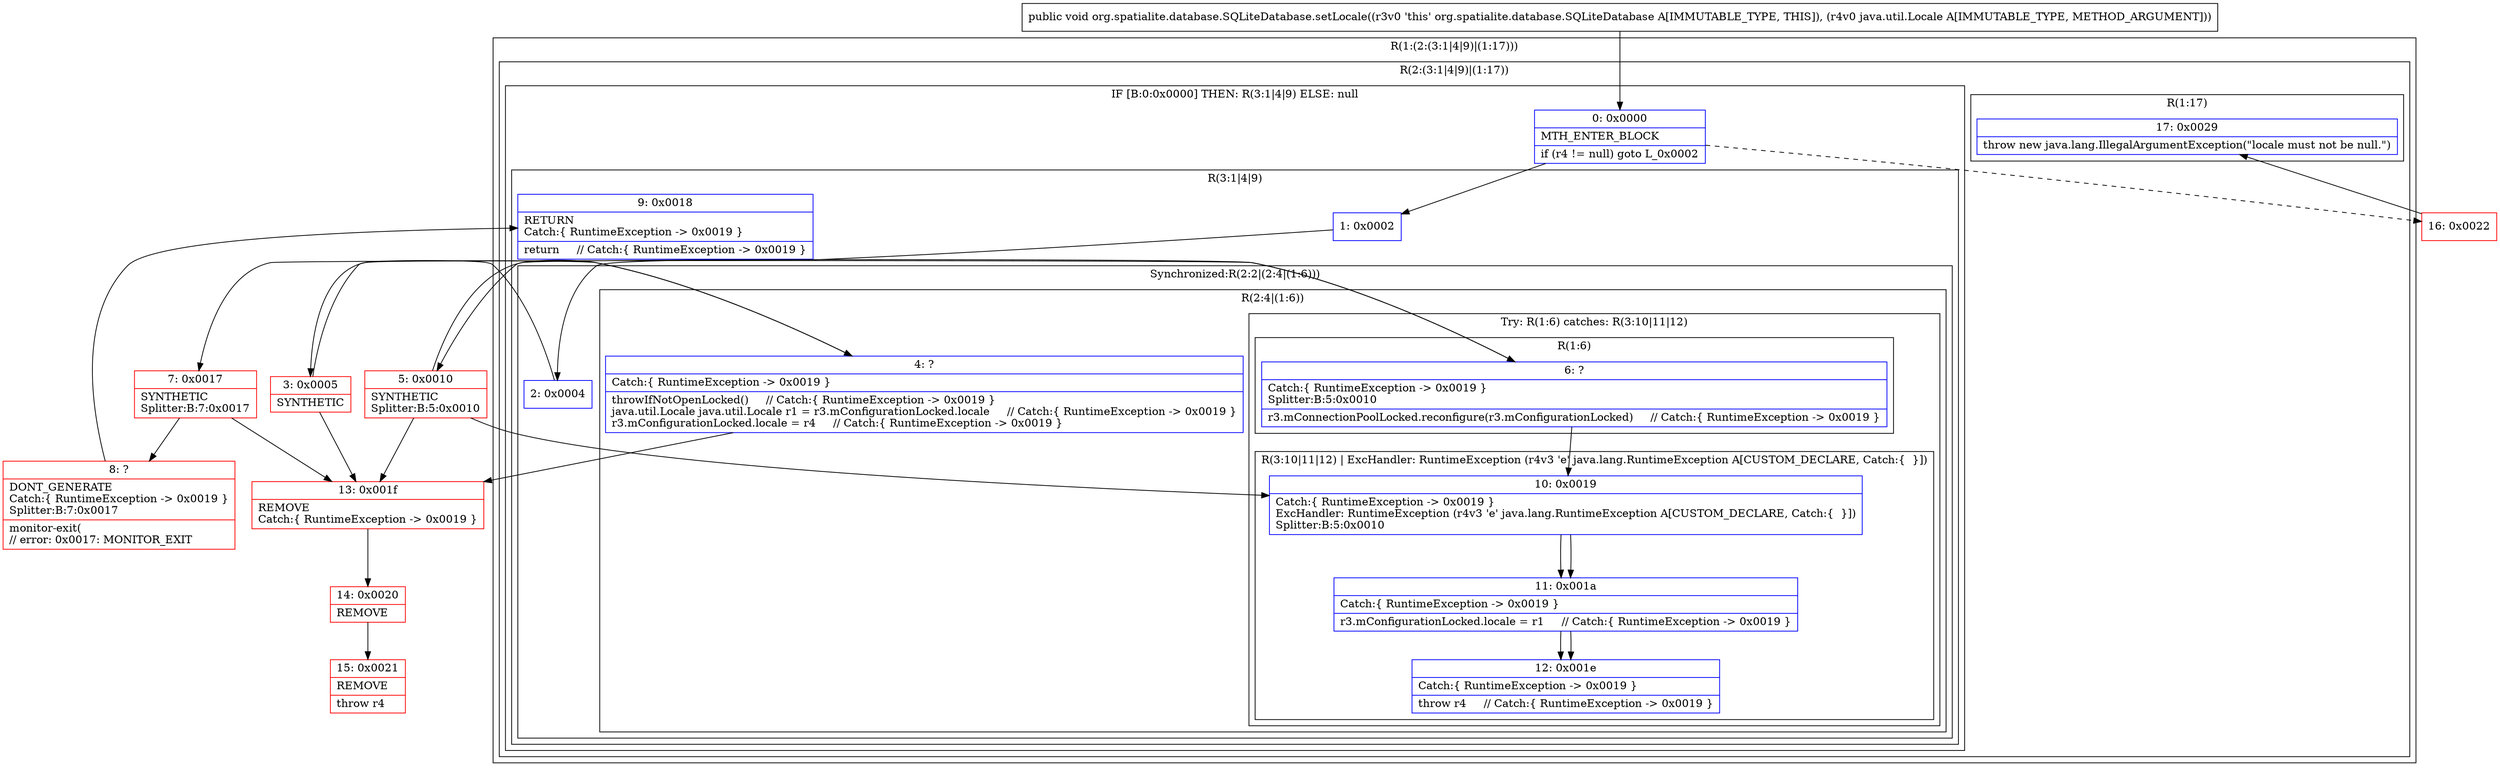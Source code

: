 digraph "CFG fororg.spatialite.database.SQLiteDatabase.setLocale(Ljava\/util\/Locale;)V" {
subgraph cluster_Region_516606924 {
label = "R(1:(2:(3:1|4|9)|(1:17)))";
node [shape=record,color=blue];
subgraph cluster_Region_672120844 {
label = "R(2:(3:1|4|9)|(1:17))";
node [shape=record,color=blue];
subgraph cluster_IfRegion_1292722258 {
label = "IF [B:0:0x0000] THEN: R(3:1|4|9) ELSE: null";
node [shape=record,color=blue];
Node_0 [shape=record,label="{0\:\ 0x0000|MTH_ENTER_BLOCK\l|if (r4 != null) goto L_0x0002\l}"];
subgraph cluster_Region_718726677 {
label = "R(3:1|4|9)";
node [shape=record,color=blue];
Node_1 [shape=record,label="{1\:\ 0x0002}"];
subgraph cluster_SynchronizedRegion_1644878888 {
label = "Synchronized:R(2:2|(2:4|(1:6)))";
node [shape=record,color=blue];
Node_2 [shape=record,label="{2\:\ 0x0004}"];
subgraph cluster_Region_1501719757 {
label = "R(2:4|(1:6))";
node [shape=record,color=blue];
Node_4 [shape=record,label="{4\:\ ?|Catch:\{ RuntimeException \-\> 0x0019 \}\l|throwIfNotOpenLocked()     \/\/ Catch:\{ RuntimeException \-\> 0x0019 \}\ljava.util.Locale java.util.Locale r1 = r3.mConfigurationLocked.locale     \/\/ Catch:\{ RuntimeException \-\> 0x0019 \}\lr3.mConfigurationLocked.locale = r4     \/\/ Catch:\{ RuntimeException \-\> 0x0019 \}\l}"];
subgraph cluster_TryCatchRegion_886276037 {
label = "Try: R(1:6) catches: R(3:10|11|12)";
node [shape=record,color=blue];
subgraph cluster_Region_310023933 {
label = "R(1:6)";
node [shape=record,color=blue];
Node_6 [shape=record,label="{6\:\ ?|Catch:\{ RuntimeException \-\> 0x0019 \}\lSplitter:B:5:0x0010\l|r3.mConnectionPoolLocked.reconfigure(r3.mConfigurationLocked)     \/\/ Catch:\{ RuntimeException \-\> 0x0019 \}\l}"];
}
subgraph cluster_Region_653772291 {
label = "R(3:10|11|12) | ExcHandler: RuntimeException (r4v3 'e' java.lang.RuntimeException A[CUSTOM_DECLARE, Catch:\{  \}])\l";
node [shape=record,color=blue];
Node_10 [shape=record,label="{10\:\ 0x0019|Catch:\{ RuntimeException \-\> 0x0019 \}\lExcHandler: RuntimeException (r4v3 'e' java.lang.RuntimeException A[CUSTOM_DECLARE, Catch:\{  \}])\lSplitter:B:5:0x0010\l}"];
Node_11 [shape=record,label="{11\:\ 0x001a|Catch:\{ RuntimeException \-\> 0x0019 \}\l|r3.mConfigurationLocked.locale = r1     \/\/ Catch:\{ RuntimeException \-\> 0x0019 \}\l}"];
Node_12 [shape=record,label="{12\:\ 0x001e|Catch:\{ RuntimeException \-\> 0x0019 \}\l|throw r4     \/\/ Catch:\{ RuntimeException \-\> 0x0019 \}\l}"];
}
}
}
}
Node_9 [shape=record,label="{9\:\ 0x0018|RETURN\lCatch:\{ RuntimeException \-\> 0x0019 \}\l|return     \/\/ Catch:\{ RuntimeException \-\> 0x0019 \}\l}"];
}
}
subgraph cluster_Region_251739369 {
label = "R(1:17)";
node [shape=record,color=blue];
Node_17 [shape=record,label="{17\:\ 0x0029|throw new java.lang.IllegalArgumentException(\"locale must not be null.\")\l}"];
}
}
}
subgraph cluster_Region_653772291 {
label = "R(3:10|11|12) | ExcHandler: RuntimeException (r4v3 'e' java.lang.RuntimeException A[CUSTOM_DECLARE, Catch:\{  \}])\l";
node [shape=record,color=blue];
Node_10 [shape=record,label="{10\:\ 0x0019|Catch:\{ RuntimeException \-\> 0x0019 \}\lExcHandler: RuntimeException (r4v3 'e' java.lang.RuntimeException A[CUSTOM_DECLARE, Catch:\{  \}])\lSplitter:B:5:0x0010\l}"];
Node_11 [shape=record,label="{11\:\ 0x001a|Catch:\{ RuntimeException \-\> 0x0019 \}\l|r3.mConfigurationLocked.locale = r1     \/\/ Catch:\{ RuntimeException \-\> 0x0019 \}\l}"];
Node_12 [shape=record,label="{12\:\ 0x001e|Catch:\{ RuntimeException \-\> 0x0019 \}\l|throw r4     \/\/ Catch:\{ RuntimeException \-\> 0x0019 \}\l}"];
}
Node_3 [shape=record,color=red,label="{3\:\ 0x0005|SYNTHETIC\l}"];
Node_5 [shape=record,color=red,label="{5\:\ 0x0010|SYNTHETIC\lSplitter:B:5:0x0010\l}"];
Node_7 [shape=record,color=red,label="{7\:\ 0x0017|SYNTHETIC\lSplitter:B:7:0x0017\l}"];
Node_8 [shape=record,color=red,label="{8\:\ ?|DONT_GENERATE\lCatch:\{ RuntimeException \-\> 0x0019 \}\lSplitter:B:7:0x0017\l|monitor\-exit(\l\/\/ error: 0x0017: MONITOR_EXIT  \l}"];
Node_13 [shape=record,color=red,label="{13\:\ 0x001f|REMOVE\lCatch:\{ RuntimeException \-\> 0x0019 \}\l}"];
Node_14 [shape=record,color=red,label="{14\:\ 0x0020|REMOVE\l}"];
Node_15 [shape=record,color=red,label="{15\:\ 0x0021|REMOVE\l|throw r4\l}"];
Node_16 [shape=record,color=red,label="{16\:\ 0x0022}"];
MethodNode[shape=record,label="{public void org.spatialite.database.SQLiteDatabase.setLocale((r3v0 'this' org.spatialite.database.SQLiteDatabase A[IMMUTABLE_TYPE, THIS]), (r4v0 java.util.Locale A[IMMUTABLE_TYPE, METHOD_ARGUMENT])) }"];
MethodNode -> Node_0;
Node_0 -> Node_1;
Node_0 -> Node_16[style=dashed];
Node_1 -> Node_2;
Node_2 -> Node_3;
Node_4 -> Node_5;
Node_4 -> Node_13;
Node_6 -> Node_7;
Node_6 -> Node_10;
Node_10 -> Node_11;
Node_11 -> Node_12;
Node_10 -> Node_11;
Node_11 -> Node_12;
Node_3 -> Node_4;
Node_3 -> Node_13;
Node_5 -> Node_6;
Node_5 -> Node_10;
Node_5 -> Node_13;
Node_7 -> Node_8;
Node_7 -> Node_13;
Node_8 -> Node_9;
Node_13 -> Node_14;
Node_14 -> Node_15;
Node_16 -> Node_17;
}

